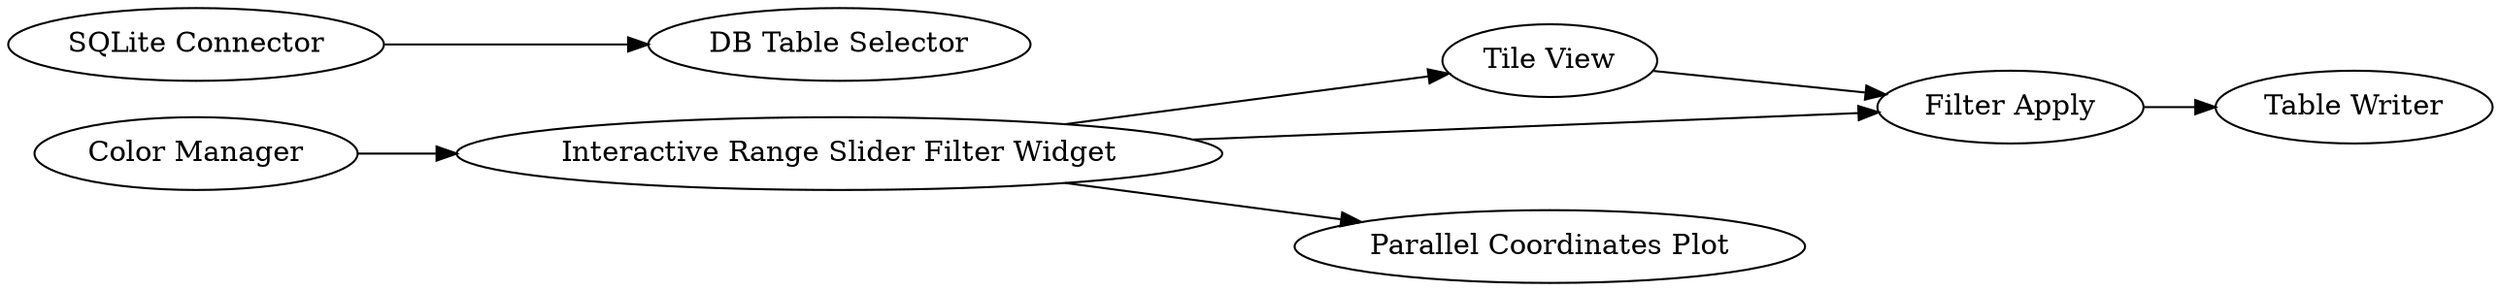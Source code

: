 digraph {
	295 -> 445
	305 -> 295
	445 -> 447
	305 -> 294
	214 -> 216
	305 -> 445
	297 -> 305
	294 [label="Parallel Coordinates Plot"]
	216 [label="DB Table Selector"]
	445 [label="Filter Apply"]
	305 [label="Interactive Range Slider Filter Widget"]
	447 [label="Table Writer"]
	214 [label="SQLite Connector"]
	295 [label="Tile View"]
	297 [label="Color Manager"]
	rankdir=LR
}
